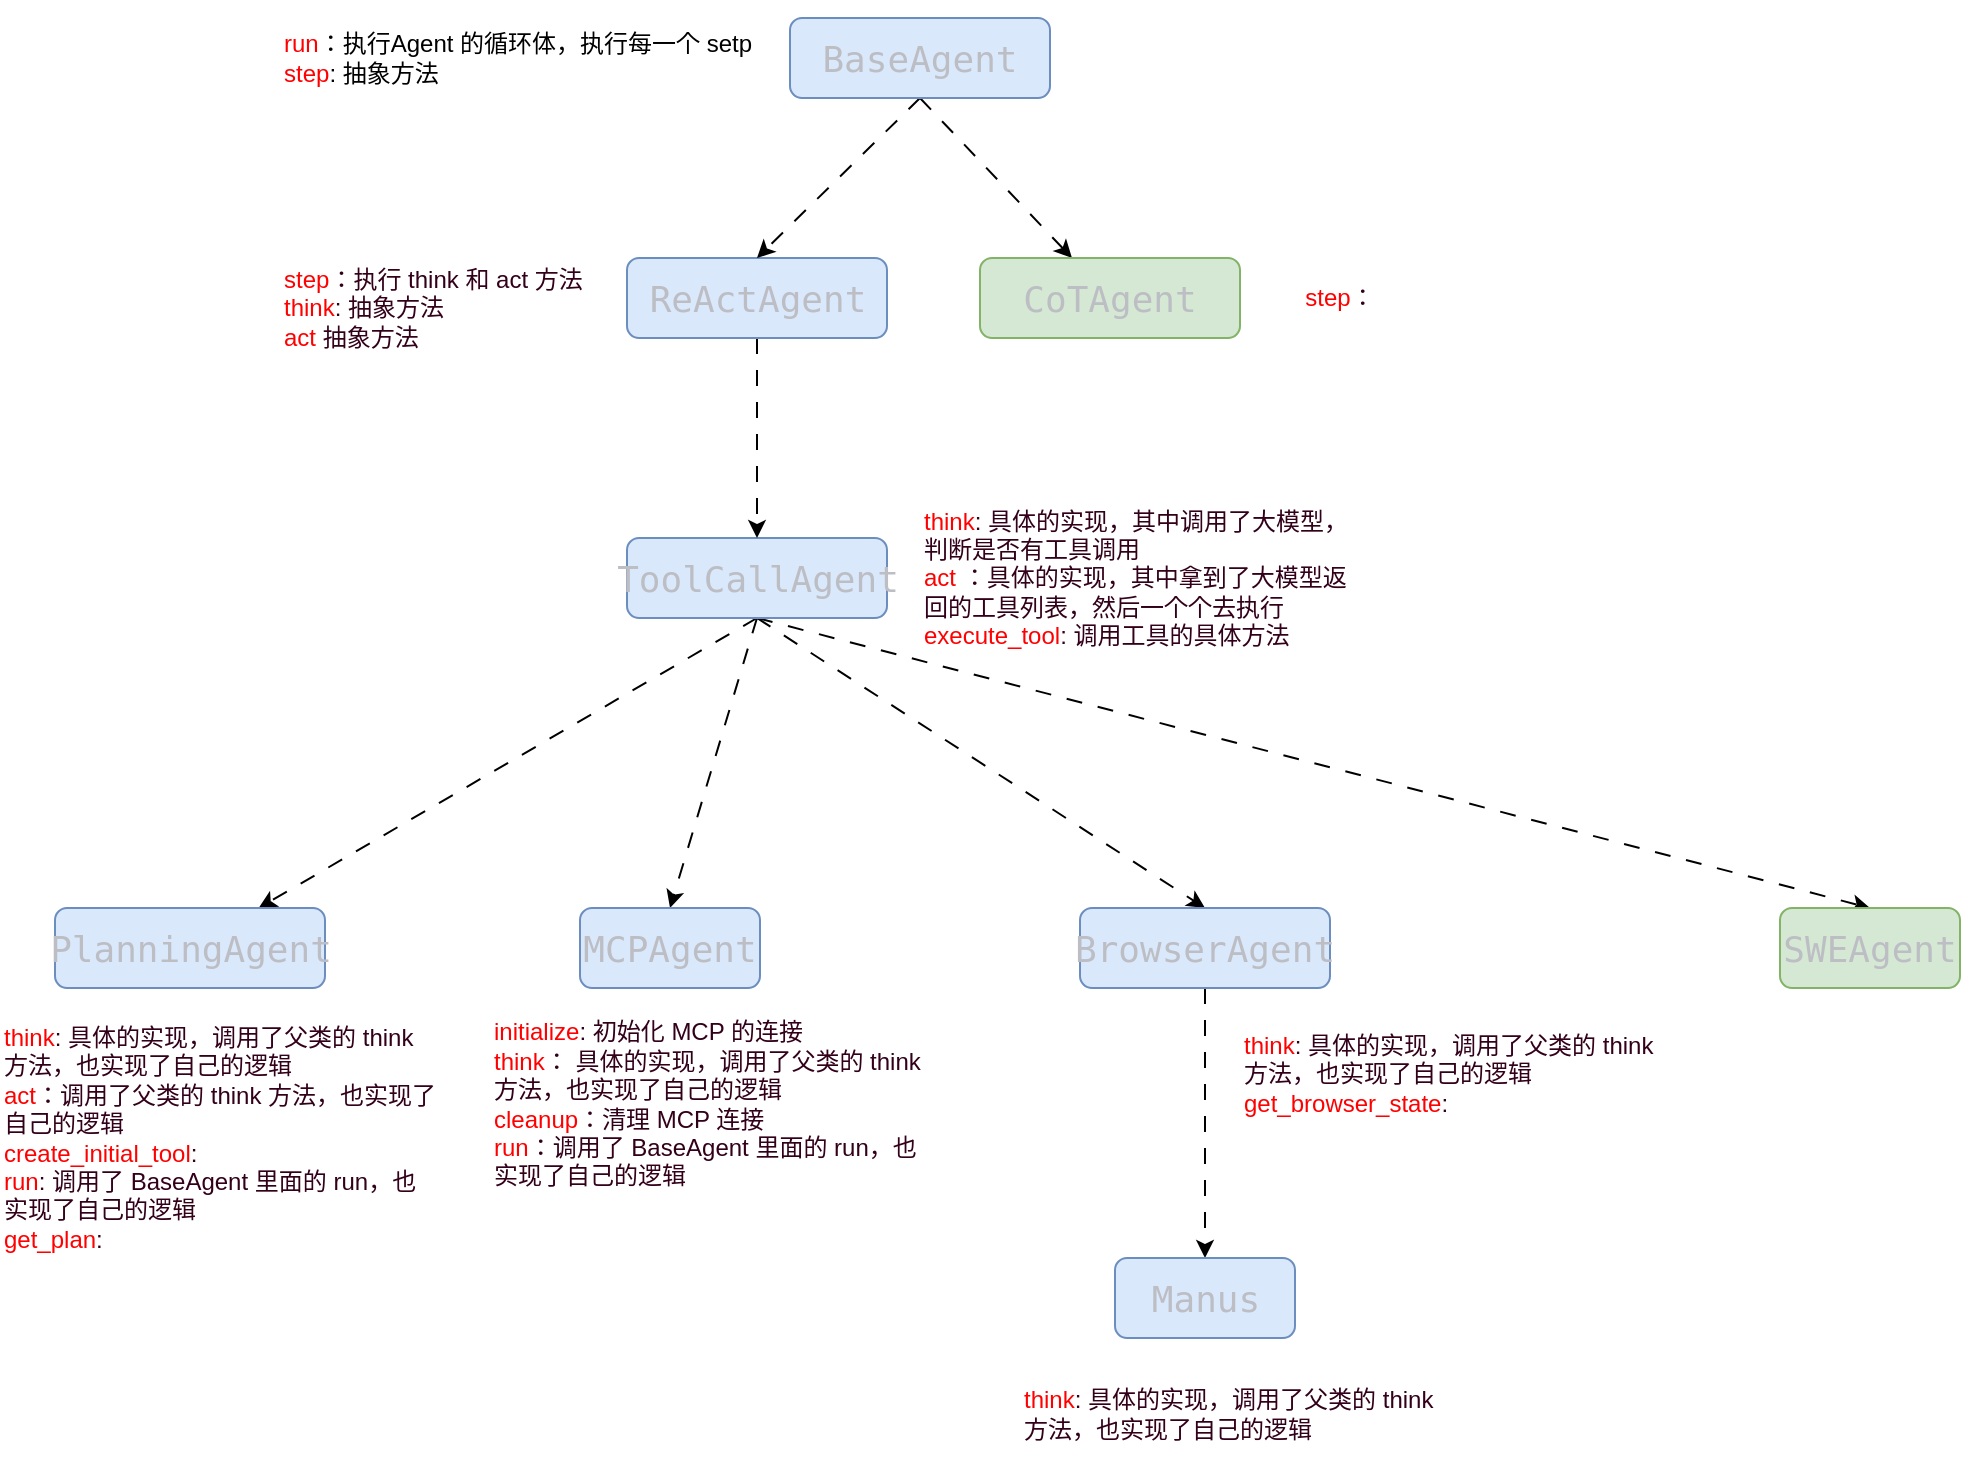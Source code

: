 <mxfile version="26.2.2">
  <diagram name="第 1 页" id="MzKrfu8DroMHTg_fGeHN">
    <mxGraphModel dx="2039" dy="536" grid="1" gridSize="10" guides="1" tooltips="1" connect="1" arrows="1" fold="1" page="1" pageScale="1" pageWidth="827" pageHeight="1169" math="0" shadow="0">
      <root>
        <mxCell id="0" />
        <mxCell id="1" parent="0" />
        <mxCell id="PbabWw5JQ442Ly3VKc6l-5" style="rounded=0;orthogonalLoop=1;jettySize=auto;html=1;exitX=0.5;exitY=1;exitDx=0;exitDy=0;dashed=1;dashPattern=8 8;" edge="1" parent="1" source="7iybtXCXnXKBiUHEfTq8-1" target="7iybtXCXnXKBiUHEfTq8-8">
          <mxGeometry relative="1" as="geometry" />
        </mxCell>
        <mxCell id="PbabWw5JQ442Ly3VKc6l-6" style="rounded=0;orthogonalLoop=1;jettySize=auto;html=1;exitX=0.5;exitY=1;exitDx=0;exitDy=0;entryX=0.5;entryY=0;entryDx=0;entryDy=0;dashed=1;dashPattern=8 8;" edge="1" parent="1" source="7iybtXCXnXKBiUHEfTq8-1" target="7iybtXCXnXKBiUHEfTq8-2">
          <mxGeometry relative="1" as="geometry" />
        </mxCell>
        <mxCell id="PbabWw5JQ442Ly3VKc6l-7" style="rounded=0;orthogonalLoop=1;jettySize=auto;html=1;exitX=0.5;exitY=1;exitDx=0;exitDy=0;entryX=0.5;entryY=0;entryDx=0;entryDy=0;dashed=1;dashPattern=8 8;" edge="1" parent="1" source="7iybtXCXnXKBiUHEfTq8-1" target="7iybtXCXnXKBiUHEfTq8-5">
          <mxGeometry relative="1" as="geometry" />
        </mxCell>
        <mxCell id="PbabWw5JQ442Ly3VKc6l-8" style="rounded=0;orthogonalLoop=1;jettySize=auto;html=1;exitX=0.5;exitY=1;exitDx=0;exitDy=0;entryX=0.5;entryY=0;entryDx=0;entryDy=0;dashed=1;dashPattern=8 8;" edge="1" parent="1" source="7iybtXCXnXKBiUHEfTq8-1" target="7iybtXCXnXKBiUHEfTq8-9">
          <mxGeometry relative="1" as="geometry" />
        </mxCell>
        <mxCell id="7iybtXCXnXKBiUHEfTq8-1" value="&lt;div style=&quot;color: rgb(188, 190, 196);&quot;&gt;&lt;pre style=&quot;font-family: &amp;quot;霞鹜文楷等宽 GB 屏幕阅读版&amp;quot;, monospace; font-size: 13.5pt;&quot;&gt;&lt;div&gt;&lt;pre style=&quot;font-family: &amp;quot;霞鹜文楷等宽 GB 屏幕阅读版&amp;quot;, monospace; font-size: 13.5pt;&quot;&gt;&lt;span&gt;ToolCallAgent&lt;/span&gt;&lt;/pre&gt;&lt;/div&gt;&lt;/pre&gt;&lt;/div&gt;" style="rounded=1;whiteSpace=wrap;html=1;fillColor=#dae8fc;strokeColor=#6c8ebf;" parent="1" vertex="1">
          <mxGeometry x="303.5" y="280" width="130" height="40" as="geometry" />
        </mxCell>
        <mxCell id="7iybtXCXnXKBiUHEfTq8-2" value="&lt;div style=&quot;color: rgb(188, 190, 196);&quot;&gt;&lt;pre style=&quot;font-family: &amp;quot;霞鹜文楷等宽 GB 屏幕阅读版&amp;quot;, monospace; font-size: 13.5pt;&quot;&gt;&lt;span&gt;MCPAgent&lt;/span&gt;&lt;/pre&gt;&lt;/div&gt;" style="rounded=1;whiteSpace=wrap;html=1;fillColor=#dae8fc;strokeColor=#6c8ebf;" parent="1" vertex="1">
          <mxGeometry x="280" y="465" width="90" height="40" as="geometry" />
        </mxCell>
        <mxCell id="PbabWw5JQ442Ly3VKc6l-4" style="edgeStyle=orthogonalEdgeStyle;rounded=0;orthogonalLoop=1;jettySize=auto;html=1;exitX=0.5;exitY=1;exitDx=0;exitDy=0;entryX=0.5;entryY=0;entryDx=0;entryDy=0;dashed=1;dashPattern=8 8;" edge="1" parent="1" source="7iybtXCXnXKBiUHEfTq8-3" target="7iybtXCXnXKBiUHEfTq8-1">
          <mxGeometry relative="1" as="geometry" />
        </mxCell>
        <mxCell id="7iybtXCXnXKBiUHEfTq8-3" value="&lt;div style=&quot;color: rgb(188, 190, 196);&quot;&gt;&lt;pre style=&quot;font-family: &amp;quot;霞鹜文楷等宽 GB 屏幕阅读版&amp;quot;, monospace; font-size: 13.5pt;&quot;&gt;&lt;pre style=&quot;font-family: &amp;quot;霞鹜文楷等宽 GB 屏幕阅读版&amp;quot;, monospace; font-size: 13.5pt;&quot;&gt;&lt;div&gt;&lt;pre style=&quot;font-family: &amp;quot;霞鹜文楷等宽 GB 屏幕阅读版&amp;quot;, monospace; font-size: 13.5pt;&quot;&gt;&lt;span&gt;ReActAgent&lt;/span&gt;&lt;/pre&gt;&lt;/div&gt;&lt;/pre&gt;&lt;/pre&gt;&lt;/div&gt;" style="rounded=1;whiteSpace=wrap;html=1;fillColor=#dae8fc;strokeColor=#6c8ebf;" parent="1" vertex="1">
          <mxGeometry x="303.5" y="140" width="130" height="40" as="geometry" />
        </mxCell>
        <mxCell id="PbabWw5JQ442Ly3VKc6l-2" style="rounded=0;orthogonalLoop=1;jettySize=auto;html=1;exitX=0.5;exitY=1;exitDx=0;exitDy=0;entryX=0.5;entryY=0;entryDx=0;entryDy=0;dashed=1;dashPattern=8 8;" edge="1" parent="1" source="7iybtXCXnXKBiUHEfTq8-4" target="7iybtXCXnXKBiUHEfTq8-3">
          <mxGeometry relative="1" as="geometry" />
        </mxCell>
        <mxCell id="PbabWw5JQ442Ly3VKc6l-3" style="rounded=0;orthogonalLoop=1;jettySize=auto;html=1;exitX=0.5;exitY=1;exitDx=0;exitDy=0;dashed=1;dashPattern=8 8;" edge="1" parent="1" source="7iybtXCXnXKBiUHEfTq8-4" target="7iybtXCXnXKBiUHEfTq8-6">
          <mxGeometry relative="1" as="geometry" />
        </mxCell>
        <mxCell id="7iybtXCXnXKBiUHEfTq8-4" value="&lt;div style=&quot;color: rgb(188, 190, 196);&quot;&gt;&lt;pre style=&quot;font-family: &amp;quot;霞鹜文楷等宽 GB 屏幕阅读版&amp;quot;, monospace; font-size: 13.5pt;&quot;&gt;&lt;pre style=&quot;font-family: &amp;quot;霞鹜文楷等宽 GB 屏幕阅读版&amp;quot;, monospace; font-size: 13.5pt;&quot;&gt;&lt;div&gt;&lt;pre style=&quot;font-family: &amp;quot;霞鹜文楷等宽 GB 屏幕阅读版&amp;quot;, monospace; font-size: 13.5pt;&quot;&gt;&lt;div style=&quot;&quot;&gt;&lt;pre style=&quot;font-family: &amp;quot;霞鹜文楷等宽 GB 屏幕阅读版&amp;quot;, monospace; font-size: 13.5pt;&quot;&gt;&lt;span&gt;BaseAgent&lt;/span&gt;&lt;/pre&gt;&lt;/div&gt;&lt;/pre&gt;&lt;/div&gt;&lt;/pre&gt;&lt;/pre&gt;&lt;/div&gt;" style="rounded=1;whiteSpace=wrap;html=1;fillColor=#dae8fc;strokeColor=#6c8ebf;" parent="1" vertex="1">
          <mxGeometry x="385" y="20" width="130" height="40" as="geometry" />
        </mxCell>
        <mxCell id="PbabWw5JQ442Ly3VKc6l-9" style="rounded=0;orthogonalLoop=1;jettySize=auto;html=1;exitX=0.5;exitY=1;exitDx=0;exitDy=0;entryX=0.5;entryY=0;entryDx=0;entryDy=0;dashed=1;dashPattern=8 8;" edge="1" parent="1" source="7iybtXCXnXKBiUHEfTq8-5" target="7iybtXCXnXKBiUHEfTq8-7">
          <mxGeometry relative="1" as="geometry" />
        </mxCell>
        <mxCell id="7iybtXCXnXKBiUHEfTq8-5" value="&lt;div style=&quot;color: rgb(188, 190, 196);&quot;&gt;&lt;pre style=&quot;font-family: &amp;quot;霞鹜文楷等宽 GB 屏幕阅读版&amp;quot;, monospace; font-size: 13.5pt;&quot;&gt;&lt;div&gt;&lt;pre style=&quot;font-family: &amp;quot;霞鹜文楷等宽 GB 屏幕阅读版&amp;quot;, monospace; font-size: 13.5pt;&quot;&gt;&lt;span&gt;BrowserAgent&lt;/span&gt;&lt;/pre&gt;&lt;/div&gt;&lt;/pre&gt;&lt;/div&gt;" style="rounded=1;whiteSpace=wrap;html=1;fillColor=#dae8fc;strokeColor=#6c8ebf;" parent="1" vertex="1">
          <mxGeometry x="530" y="465" width="125" height="40" as="geometry" />
        </mxCell>
        <mxCell id="7iybtXCXnXKBiUHEfTq8-6" value="&lt;div style=&quot;color: rgb(188, 190, 196);&quot;&gt;&lt;pre style=&quot;font-family: &amp;quot;霞鹜文楷等宽 GB 屏幕阅读版&amp;quot;, monospace; font-size: 13.5pt;&quot;&gt;&lt;pre style=&quot;font-family: &amp;quot;霞鹜文楷等宽 GB 屏幕阅读版&amp;quot;, monospace; font-size: 13.5pt;&quot;&gt;&lt;div&gt;&lt;pre style=&quot;font-family: &amp;quot;霞鹜文楷等宽 GB 屏幕阅读版&amp;quot;, monospace; font-size: 13.5pt;&quot;&gt;&lt;div style=&quot;&quot;&gt;&lt;pre style=&quot;font-family: &amp;quot;霞鹜文楷等宽 GB 屏幕阅读版&amp;quot;, monospace; font-size: 13.5pt;&quot;&gt;&lt;span&gt;CoTAgent&lt;/span&gt;&lt;/pre&gt;&lt;/div&gt;&lt;/pre&gt;&lt;/div&gt;&lt;/pre&gt;&lt;/pre&gt;&lt;/div&gt;" style="rounded=1;whiteSpace=wrap;html=1;fillColor=#d5e8d4;strokeColor=#82b366;" parent="1" vertex="1">
          <mxGeometry x="480" y="140" width="130" height="40" as="geometry" />
        </mxCell>
        <mxCell id="7iybtXCXnXKBiUHEfTq8-7" value="&lt;div style=&quot;color: rgb(188, 190, 196);&quot;&gt;&lt;pre style=&quot;font-family: &amp;quot;霞鹜文楷等宽 GB 屏幕阅读版&amp;quot;, monospace; font-size: 13.5pt;&quot;&gt;&lt;div&gt;&lt;pre style=&quot;font-family: &amp;quot;霞鹜文楷等宽 GB 屏幕阅读版&amp;quot;, monospace; font-size: 13.5pt;&quot;&gt;&lt;div style=&quot;&quot;&gt;&lt;pre style=&quot;font-family: &amp;quot;霞鹜文楷等宽 GB 屏幕阅读版&amp;quot;, monospace; font-size: 13.5pt;&quot;&gt;&lt;span&gt;Manus&lt;/span&gt;&lt;/pre&gt;&lt;/div&gt;&lt;/pre&gt;&lt;/div&gt;&lt;/pre&gt;&lt;/div&gt;" style="rounded=1;whiteSpace=wrap;html=1;fillColor=#dae8fc;strokeColor=#6c8ebf;" parent="1" vertex="1">
          <mxGeometry x="547.5" y="640" width="90" height="40" as="geometry" />
        </mxCell>
        <mxCell id="7iybtXCXnXKBiUHEfTq8-8" value="&lt;div style=&quot;color: rgb(188, 190, 196);&quot;&gt;&lt;pre style=&quot;font-family: &amp;quot;霞鹜文楷等宽 GB 屏幕阅读版&amp;quot;, monospace; font-size: 13.5pt;&quot;&gt;&lt;div&gt;&lt;pre style=&quot;font-family: &amp;quot;霞鹜文楷等宽 GB 屏幕阅读版&amp;quot;, monospace; font-size: 13.5pt;&quot;&gt;&lt;div style=&quot;&quot;&gt;&lt;pre style=&quot;font-family: &amp;quot;霞鹜文楷等宽 GB 屏幕阅读版&amp;quot;, monospace; font-size: 13.5pt;&quot;&gt;&lt;span&gt;PlanningAgent&lt;/span&gt;&lt;/pre&gt;&lt;/div&gt;&lt;/pre&gt;&lt;/div&gt;&lt;/pre&gt;&lt;/div&gt;" style="rounded=1;whiteSpace=wrap;html=1;fillColor=#dae8fc;strokeColor=#6c8ebf;" parent="1" vertex="1">
          <mxGeometry x="17.5" y="465" width="135" height="40" as="geometry" />
        </mxCell>
        <mxCell id="7iybtXCXnXKBiUHEfTq8-9" value="&lt;div style=&quot;color: rgb(188, 190, 196);&quot;&gt;&lt;pre style=&quot;font-family: &amp;quot;霞鹜文楷等宽 GB 屏幕阅读版&amp;quot;, monospace; font-size: 13.5pt;&quot;&gt;&lt;div&gt;&lt;pre style=&quot;font-family: &amp;quot;霞鹜文楷等宽 GB 屏幕阅读版&amp;quot;, monospace; font-size: 13.5pt;&quot;&gt;&lt;div style=&quot;&quot;&gt;&lt;pre style=&quot;font-family: &amp;quot;霞鹜文楷等宽 GB 屏幕阅读版&amp;quot;, monospace; font-size: 13.5pt;&quot;&gt;&lt;span&gt;SWEAgent&lt;/span&gt;&lt;/pre&gt;&lt;/div&gt;&lt;/pre&gt;&lt;/div&gt;&lt;/pre&gt;&lt;/div&gt;" style="rounded=1;whiteSpace=wrap;html=1;fillColor=#d5e8d4;strokeColor=#82b366;" parent="1" vertex="1">
          <mxGeometry x="880" y="465" width="90" height="40" as="geometry" />
        </mxCell>
        <mxCell id="7iybtXCXnXKBiUHEfTq8-11" value="&lt;font style=&quot;color: rgb(255, 0, 0);&quot;&gt;run&lt;/font&gt;：执行Agent 的循环体，执行每一个 setp&lt;div&gt;&lt;font style=&quot;color: rgb(255, 0, 0);&quot;&gt;step&lt;/font&gt;: 抽象方法&lt;/div&gt;" style="text;strokeColor=none;align=left;fillColor=none;html=1;verticalAlign=middle;whiteSpace=wrap;rounded=0;" parent="1" vertex="1">
          <mxGeometry x="130" y="25" width="250" height="30" as="geometry" />
        </mxCell>
        <mxCell id="7iybtXCXnXKBiUHEfTq8-12" value="&lt;font style=&quot;color: rgb(255, 0, 0);&quot;&gt;step&lt;/font&gt;&lt;font style=&quot;color: rgb(51, 0, 26);&quot;&gt;：执行 think 和 act 方法&lt;/font&gt;&lt;div&gt;&lt;font style=&quot;color: rgb(255, 0, 0);&quot;&gt;think&lt;/font&gt;&lt;font style=&quot;color: rgb(51, 0, 26);&quot;&gt;: 抽象方法&lt;/font&gt;&lt;/div&gt;&lt;div&gt;&lt;font style=&quot;color: rgb(255, 0, 0);&quot;&gt;act&lt;/font&gt;&lt;font style=&quot;color: rgb(51, 0, 26);&quot;&gt;&amp;nbsp;抽象方法&lt;/font&gt;&lt;/div&gt;" style="text;strokeColor=none;align=left;fillColor=none;html=1;verticalAlign=middle;whiteSpace=wrap;rounded=0;" parent="1" vertex="1">
          <mxGeometry x="130" y="150" width="190" height="30" as="geometry" />
        </mxCell>
        <mxCell id="7iybtXCXnXKBiUHEfTq8-14" value="&lt;span style=&quot;text-align: left; color: rgb(51, 0, 26);&quot;&gt;&lt;font style=&quot;color: rgb(255, 0, 0);&quot;&gt;step&lt;/font&gt;&lt;/span&gt;&lt;span style=&quot;color: rgb(51, 0, 26); text-align: left;&quot;&gt;：&lt;/span&gt;" style="text;strokeColor=none;align=center;fillColor=none;html=1;verticalAlign=middle;whiteSpace=wrap;rounded=0;" parent="1" vertex="1">
          <mxGeometry x="630" y="145" width="60" height="30" as="geometry" />
        </mxCell>
        <mxCell id="7iybtXCXnXKBiUHEfTq8-16" value="&lt;div&gt;&lt;font style=&quot;color: rgb(255, 0, 0);&quot;&gt;think&lt;/font&gt;&lt;font style=&quot;color: rgb(51, 0, 26);&quot;&gt;: 具体的实现，其中调用了大模型，判断是否有工具调用&lt;/font&gt;&lt;/div&gt;&lt;div&gt;&lt;font style=&quot;color: rgb(255, 0, 0);&quot;&gt;act &lt;/font&gt;&lt;font style=&quot;color: rgb(51, 0, 26);&quot;&gt;：具体的实现，其中拿到了大模型返回的工具列表，然后一个个去执行&lt;/font&gt;&lt;/div&gt;&lt;div&gt;&lt;font style=&quot;color: rgb(255, 0, 0);&quot;&gt;execute_tool&lt;/font&gt;&lt;font style=&quot;color: rgb(51, 0, 26);&quot;&gt;: 调用工具的具体方法&lt;/font&gt;&lt;/div&gt;" style="text;strokeColor=none;align=left;fillColor=none;html=1;verticalAlign=middle;whiteSpace=wrap;rounded=0;" parent="1" vertex="1">
          <mxGeometry x="450" y="255" width="220" height="90" as="geometry" />
        </mxCell>
        <mxCell id="7iybtXCXnXKBiUHEfTq8-17" value="&lt;div&gt;&lt;font style=&quot;color: rgb(255, 0, 0);&quot;&gt;think&lt;/font&gt;&lt;font style=&quot;color: rgb(51, 0, 26);&quot;&gt;: 具体的实现，调用了父类的 think 方法，也实现了自己的逻辑&lt;/font&gt;&lt;/div&gt;&lt;div&gt;&lt;font style=&quot;color: rgb(255, 0, 0);&quot;&gt;act&lt;/font&gt;&lt;font style=&quot;color: rgb(51, 0, 26);&quot;&gt;：&lt;/font&gt;&lt;span style=&quot;color: rgb(51, 0, 26); background-color: transparent;&quot;&gt;调用了父类的 think 方法，也实现了自己的逻辑&lt;/span&gt;&lt;/div&gt;&lt;div&gt;&lt;font style=&quot;color: rgb(255, 0, 0);&quot;&gt;create_initial_tool&lt;/font&gt;&lt;font style=&quot;color: rgb(51, 0, 26);&quot;&gt;:&amp;nbsp;&lt;/font&gt;&lt;/div&gt;&lt;div&gt;&lt;font style=&quot;color: rgb(255, 0, 0);&quot;&gt;run&lt;/font&gt;&lt;font style=&quot;color: rgb(51, 0, 26);&quot;&gt;:&amp;nbsp;&lt;/font&gt;&lt;span style=&quot;color: rgb(51, 0, 26); background-color: transparent;&quot;&gt;调用了 BaseAgent 里面的 run，也实现了自己的逻辑&lt;/span&gt;&lt;/div&gt;&lt;div&gt;&lt;font style=&quot;color: rgb(255, 0, 0);&quot;&gt;get_plan&lt;/font&gt;&lt;font style=&quot;color: rgb(51, 0, 26);&quot;&gt;:&lt;/font&gt;&lt;/div&gt;" style="text;strokeColor=none;align=left;fillColor=none;html=1;verticalAlign=middle;whiteSpace=wrap;rounded=0;" parent="1" vertex="1">
          <mxGeometry x="-10" y="520" width="220" height="120" as="geometry" />
        </mxCell>
        <mxCell id="7iybtXCXnXKBiUHEfTq8-18" value="&lt;div&gt;&lt;font style=&quot;color: rgb(255, 0, 0);&quot;&gt;initialize&lt;/font&gt;&lt;font color=&quot;#33001a&quot;&gt;: 初始化 MCP 的连接&lt;/font&gt;&lt;/div&gt;&lt;div&gt;&lt;font style=&quot;color: rgb(255, 0, 0);&quot;&gt;think&lt;/font&gt;&lt;font color=&quot;#33001a&quot;&gt;：&lt;/font&gt;&lt;span style=&quot;color: rgb(51, 0, 26); background-color: transparent;&quot;&gt;&amp;nbsp;&lt;/span&gt;&lt;span style=&quot;color: rgb(51, 0, 26); background-color: transparent;&quot;&gt;具体的实现，调用了父类的 think 方法，也实现了自己的逻辑&lt;/span&gt;&lt;/div&gt;&lt;div&gt;&lt;span style=&quot;background-color: transparent; color: rgb(51, 0, 26);&quot;&gt;&lt;font style=&quot;color: rgb(255, 0, 0);&quot;&gt;cleanup&lt;/font&gt;&lt;/span&gt;&lt;span style=&quot;color: rgb(51, 0, 26); background-color: transparent;&quot;&gt;：清理 MCP 连接&lt;/span&gt;&lt;/div&gt;&lt;div&gt;&lt;span style=&quot;background-color: transparent; color: rgb(51, 0, 26);&quot;&gt;&lt;font style=&quot;color: rgb(255, 0, 0);&quot;&gt;run&lt;/font&gt;&lt;/span&gt;&lt;span style=&quot;color: rgb(51, 0, 26); background-color: transparent;&quot;&gt;：调用了 BaseAgent 里面的 run，也实现了自己的逻辑&lt;/span&gt;&lt;/div&gt;" style="text;strokeColor=none;align=left;fillColor=none;html=1;verticalAlign=middle;whiteSpace=wrap;rounded=0;" parent="1" vertex="1">
          <mxGeometry x="235" y="520" width="225" height="85" as="geometry" />
        </mxCell>
        <mxCell id="7iybtXCXnXKBiUHEfTq8-20" value="&lt;div&gt;&lt;font style=&quot;color: rgb(255, 0, 0);&quot;&gt;think&lt;/font&gt;&lt;font style=&quot;color: rgb(51, 0, 26);&quot;&gt;: 具体的实现，调用了父类的 think 方法，也实现了自己的逻辑&lt;/font&gt;&lt;/div&gt;&lt;div&gt;&lt;span style=&quot;background-color: transparent;&quot;&gt;&lt;font style=&quot;color: light-dark(rgb(255, 0, 0), rgb(255, 215, 237));&quot;&gt;get_browser_state&lt;/font&gt;&lt;/span&gt;&lt;span style=&quot;color: light-dark(rgb(51, 0, 26), rgb(255, 215, 237)); background-color: transparent;&quot;&gt;:&lt;/span&gt;&lt;/div&gt;" style="text;strokeColor=none;align=left;fillColor=none;html=1;verticalAlign=middle;whiteSpace=wrap;rounded=0;" parent="1" vertex="1">
          <mxGeometry x="610" y="520" width="215" height="55" as="geometry" />
        </mxCell>
        <mxCell id="7iybtXCXnXKBiUHEfTq8-22" value="&lt;div&gt;&lt;font style=&quot;color: rgb(255, 0, 0);&quot;&gt;think&lt;/font&gt;&lt;font style=&quot;color: rgb(51, 0, 26);&quot;&gt;: 具体的实现，调用了父类的 think 方法，也实现了自己的逻辑&lt;/font&gt;&lt;/div&gt;" style="text;strokeColor=none;align=left;fillColor=none;html=1;verticalAlign=middle;whiteSpace=wrap;rounded=0;" parent="1" vertex="1">
          <mxGeometry x="500" y="690" width="215" height="55" as="geometry" />
        </mxCell>
      </root>
    </mxGraphModel>
  </diagram>
</mxfile>
